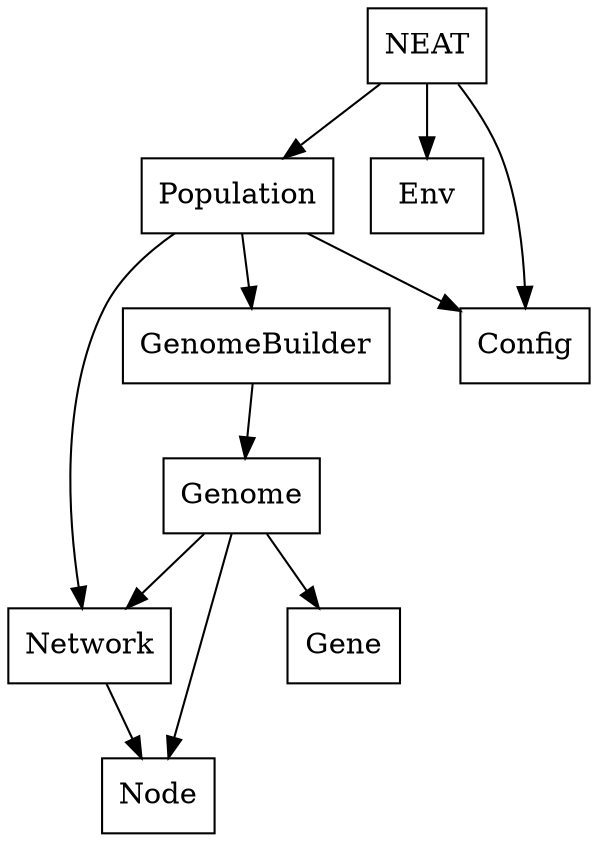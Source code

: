 digraph structure {
    node[shape=box]
    NEAT-> {Population, Env}
    Population -> {Network, GenomeBuilder}
    GenomeBuilder -> Genome
    Network -> "Node"
    Genome -> {Gene, Network, "Node"}
    {NEAT, Population} -> Config
}

